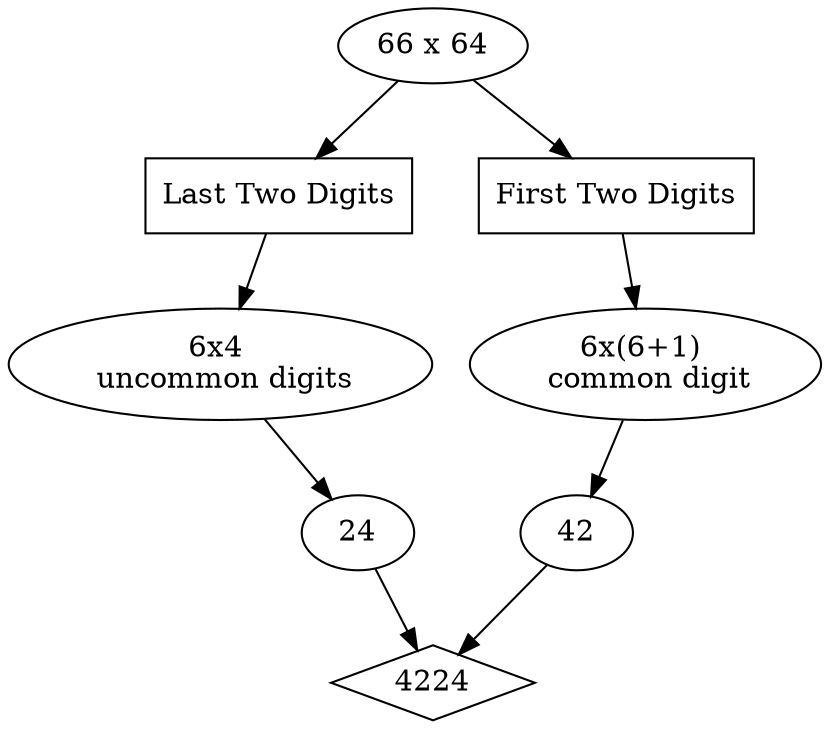 digraph{ 
v1[label="66 x 64"]
v22[label="Last Two Digits",shape="box", style=""]
v21[label="First Two Digits",shape="box", style=""]
v211[label="6x(6+1) \n common digit"]
v221[label= "6x4 \n uncommon digits"] 
v2111[label = "42"  ]
	v2211[label = "24" ]
4224[label="4224" , shape="diamond"  ]
v1 -> v21 -> v211 -> v2111 -> 4224  ;
 v1 -> v22 -> v221 -> v2211 -> 4224 ;


 }
